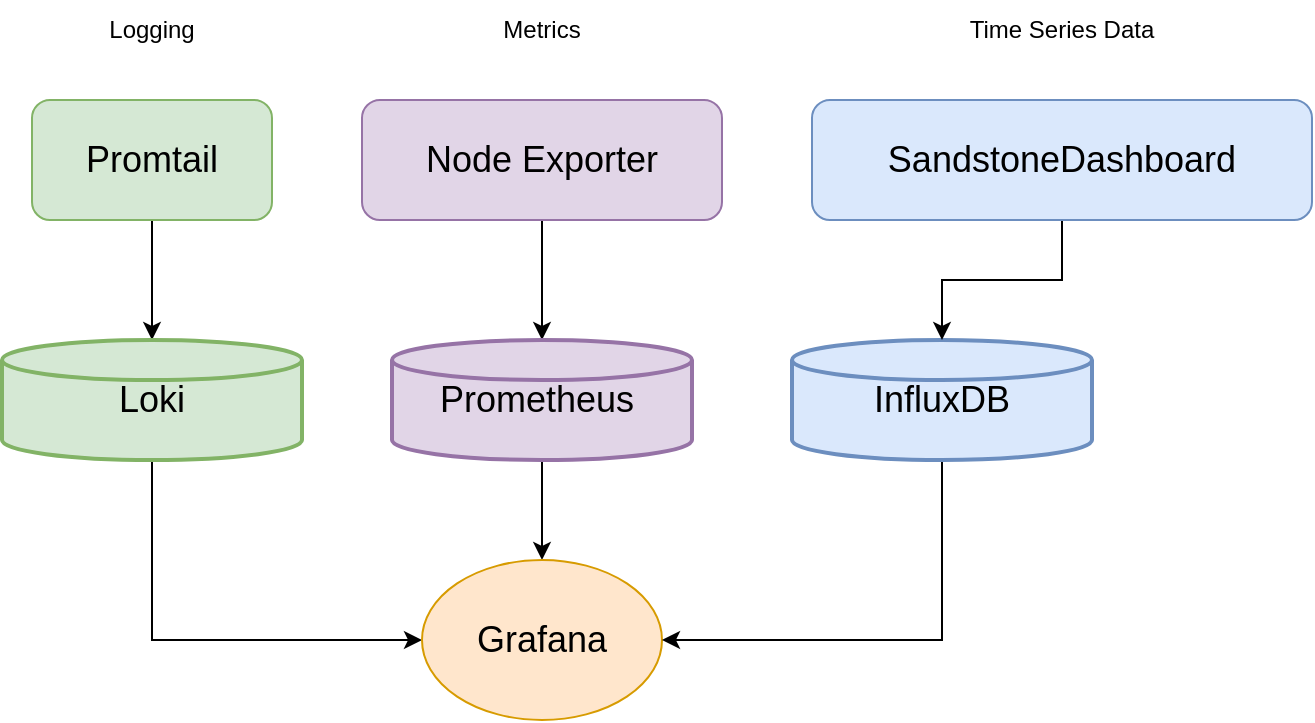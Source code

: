 <mxfile version="28.2.3">
  <diagram name="Page-1" id="yf4egsNU7Wt-wPh4UrxR">
    <mxGraphModel dx="895" dy="601" grid="1" gridSize="10" guides="1" tooltips="1" connect="1" arrows="1" fold="1" page="1" pageScale="1" pageWidth="850" pageHeight="1100" math="0" shadow="0">
      <root>
        <mxCell id="0" />
        <mxCell id="1" parent="0" />
        <mxCell id="uudMKvlxQ56GgilSsbFp-9" value="" style="edgeStyle=orthogonalEdgeStyle;rounded=0;orthogonalLoop=1;jettySize=auto;html=1;" edge="1" parent="1" source="uudMKvlxQ56GgilSsbFp-6" target="uudMKvlxQ56GgilSsbFp-7">
          <mxGeometry relative="1" as="geometry" />
        </mxCell>
        <mxCell id="uudMKvlxQ56GgilSsbFp-6" value="&lt;font style=&quot;font-size: 18px;&quot;&gt;Promtail&lt;/font&gt;" style="rounded=1;whiteSpace=wrap;html=1;fillColor=#d5e8d4;strokeColor=#82b366;" vertex="1" parent="1">
          <mxGeometry x="113" y="240" width="120" height="60" as="geometry" />
        </mxCell>
        <mxCell id="uudMKvlxQ56GgilSsbFp-14" style="edgeStyle=orthogonalEdgeStyle;rounded=0;orthogonalLoop=1;jettySize=auto;html=1;entryX=0;entryY=0.5;entryDx=0;entryDy=0;" edge="1" parent="1" source="uudMKvlxQ56GgilSsbFp-7" target="uudMKvlxQ56GgilSsbFp-12">
          <mxGeometry relative="1" as="geometry">
            <Array as="points">
              <mxPoint x="173" y="510" />
            </Array>
          </mxGeometry>
        </mxCell>
        <mxCell id="uudMKvlxQ56GgilSsbFp-7" value="&lt;font style=&quot;font-size: 18px;&quot;&gt;Loki&lt;/font&gt;" style="strokeWidth=2;html=1;shape=mxgraph.flowchart.database;whiteSpace=wrap;fillColor=#d5e8d4;strokeColor=#82b366;" vertex="1" parent="1">
          <mxGeometry x="98" y="360" width="150" height="60" as="geometry" />
        </mxCell>
        <mxCell id="uudMKvlxQ56GgilSsbFp-11" value="" style="edgeStyle=orthogonalEdgeStyle;rounded=0;orthogonalLoop=1;jettySize=auto;html=1;" edge="1" parent="1" source="uudMKvlxQ56GgilSsbFp-8" target="uudMKvlxQ56GgilSsbFp-10">
          <mxGeometry relative="1" as="geometry" />
        </mxCell>
        <mxCell id="uudMKvlxQ56GgilSsbFp-8" value="&lt;font style=&quot;font-size: 18px;&quot;&gt;Node Exporter&lt;/font&gt;" style="rounded=1;whiteSpace=wrap;html=1;fillColor=#e1d5e7;strokeColor=#9673a6;" vertex="1" parent="1">
          <mxGeometry x="278" y="240" width="180" height="60" as="geometry" />
        </mxCell>
        <mxCell id="uudMKvlxQ56GgilSsbFp-13" value="" style="edgeStyle=orthogonalEdgeStyle;rounded=0;orthogonalLoop=1;jettySize=auto;html=1;" edge="1" parent="1" source="uudMKvlxQ56GgilSsbFp-10" target="uudMKvlxQ56GgilSsbFp-12">
          <mxGeometry relative="1" as="geometry" />
        </mxCell>
        <mxCell id="uudMKvlxQ56GgilSsbFp-10" value="&lt;font style=&quot;font-size: 18px;&quot;&gt;Prometheus&amp;nbsp;&lt;/font&gt;" style="strokeWidth=2;html=1;shape=mxgraph.flowchart.database;whiteSpace=wrap;fillColor=#e1d5e7;strokeColor=#9673a6;" vertex="1" parent="1">
          <mxGeometry x="293" y="360" width="150" height="60" as="geometry" />
        </mxCell>
        <mxCell id="uudMKvlxQ56GgilSsbFp-12" value="&lt;font style=&quot;font-size: 18px;&quot;&gt;Grafana&lt;/font&gt;" style="ellipse;whiteSpace=wrap;html=1;fillColor=#ffe6cc;strokeColor=#d79b00;" vertex="1" parent="1">
          <mxGeometry x="308" y="470" width="120" height="80" as="geometry" />
        </mxCell>
        <mxCell id="uudMKvlxQ56GgilSsbFp-16" style="edgeStyle=orthogonalEdgeStyle;rounded=0;orthogonalLoop=1;jettySize=auto;html=1;exitX=0.5;exitY=1;exitDx=0;exitDy=0;exitPerimeter=0;" edge="1" parent="1" source="uudMKvlxQ56GgilSsbFp-15" target="uudMKvlxQ56GgilSsbFp-12">
          <mxGeometry relative="1" as="geometry">
            <Array as="points">
              <mxPoint x="568" y="510" />
            </Array>
          </mxGeometry>
        </mxCell>
        <mxCell id="uudMKvlxQ56GgilSsbFp-15" value="&lt;font style=&quot;font-size: 18px;&quot;&gt;InfluxDB&lt;/font&gt;" style="strokeWidth=2;html=1;shape=mxgraph.flowchart.database;whiteSpace=wrap;fillColor=#dae8fc;strokeColor=#6c8ebf;" vertex="1" parent="1">
          <mxGeometry x="493" y="360" width="150" height="60" as="geometry" />
        </mxCell>
        <mxCell id="uudMKvlxQ56GgilSsbFp-20" value="" style="edgeStyle=orthogonalEdgeStyle;rounded=0;orthogonalLoop=1;jettySize=auto;html=1;" edge="1" parent="1" source="uudMKvlxQ56GgilSsbFp-17" target="uudMKvlxQ56GgilSsbFp-15">
          <mxGeometry relative="1" as="geometry" />
        </mxCell>
        <mxCell id="uudMKvlxQ56GgilSsbFp-17" value="&lt;font style=&quot;font-size: 18px;&quot;&gt;SandstoneDashboard&lt;/font&gt;" style="rounded=1;whiteSpace=wrap;html=1;fillColor=#dae8fc;strokeColor=#6c8ebf;" vertex="1" parent="1">
          <mxGeometry x="503" y="240" width="250" height="60" as="geometry" />
        </mxCell>
        <mxCell id="uudMKvlxQ56GgilSsbFp-22" value="&lt;font style=&quot;font-size: 12px;&quot;&gt;Logging&lt;/font&gt;" style="text;html=1;align=center;verticalAlign=middle;whiteSpace=wrap;rounded=0;" vertex="1" parent="1">
          <mxGeometry x="143" y="190" width="60" height="30" as="geometry" />
        </mxCell>
        <mxCell id="uudMKvlxQ56GgilSsbFp-23" value="&lt;font style=&quot;font-size: 12px;&quot;&gt;Metrics&lt;/font&gt;" style="text;html=1;align=center;verticalAlign=middle;whiteSpace=wrap;rounded=0;" vertex="1" parent="1">
          <mxGeometry x="338" y="190" width="60" height="30" as="geometry" />
        </mxCell>
        <mxCell id="uudMKvlxQ56GgilSsbFp-26" value="&lt;font style=&quot;font-size: 12px;&quot;&gt;Time Series Data&lt;/font&gt;" style="text;html=1;align=center;verticalAlign=middle;whiteSpace=wrap;rounded=0;" vertex="1" parent="1">
          <mxGeometry x="523" y="190" width="210" height="30" as="geometry" />
        </mxCell>
      </root>
    </mxGraphModel>
  </diagram>
</mxfile>
